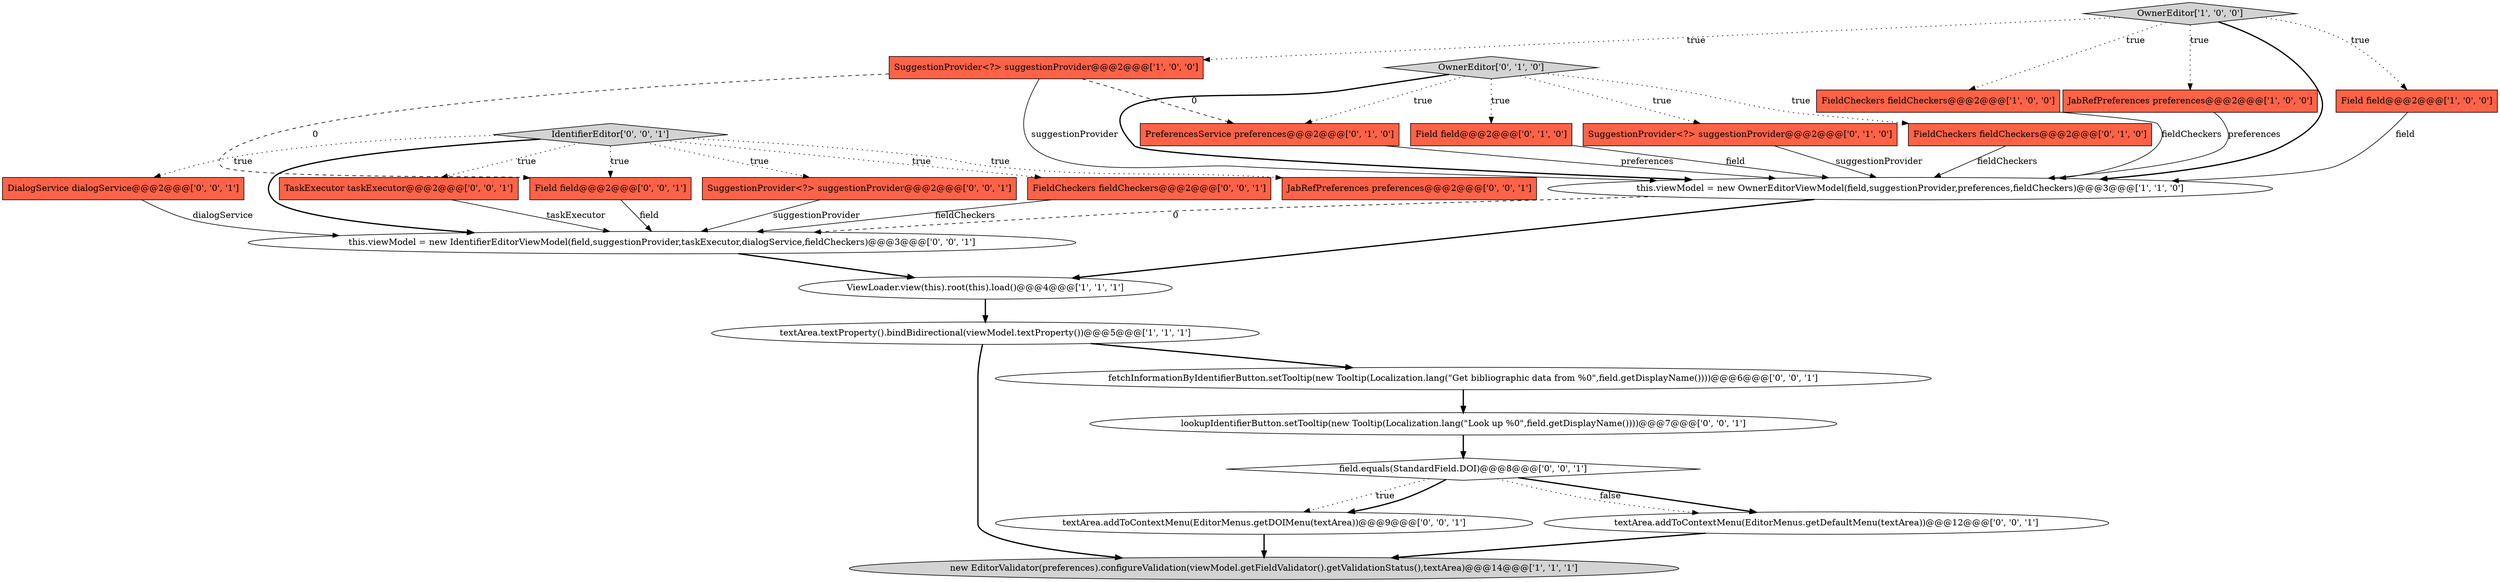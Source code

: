 digraph {
7 [style = filled, label = "textArea.textProperty().bindBidirectional(viewModel.textProperty())@@@5@@@['1', '1', '1']", fillcolor = white, shape = ellipse image = "AAA0AAABBB1BBB"];
13 [style = filled, label = "OwnerEditor['0', '1', '0']", fillcolor = lightgray, shape = diamond image = "AAA0AAABBB2BBB"];
25 [style = filled, label = "Field field@@@2@@@['0', '0', '1']", fillcolor = tomato, shape = box image = "AAA0AAABBB3BBB"];
20 [style = filled, label = "DialogService dialogService@@@2@@@['0', '0', '1']", fillcolor = tomato, shape = box image = "AAA0AAABBB3BBB"];
14 [style = filled, label = "lookupIdentifierButton.setTooltip(new Tooltip(Localization.lang(\"Look up %0\",field.getDisplayName())))@@@7@@@['0', '0', '1']", fillcolor = white, shape = ellipse image = "AAA0AAABBB3BBB"];
24 [style = filled, label = "textArea.addToContextMenu(EditorMenus.getDefaultMenu(textArea))@@@12@@@['0', '0', '1']", fillcolor = white, shape = ellipse image = "AAA0AAABBB3BBB"];
12 [style = filled, label = "PreferencesService preferences@@@2@@@['0', '1', '0']", fillcolor = tomato, shape = box image = "AAA1AAABBB2BBB"];
17 [style = filled, label = "field.equals(StandardField.DOI)@@@8@@@['0', '0', '1']", fillcolor = white, shape = diamond image = "AAA0AAABBB3BBB"];
10 [style = filled, label = "FieldCheckers fieldCheckers@@@2@@@['0', '1', '0']", fillcolor = tomato, shape = box image = "AAA0AAABBB2BBB"];
22 [style = filled, label = "IdentifierEditor['0', '0', '1']", fillcolor = lightgray, shape = diamond image = "AAA0AAABBB3BBB"];
21 [style = filled, label = "TaskExecutor taskExecutor@@@2@@@['0', '0', '1']", fillcolor = tomato, shape = box image = "AAA0AAABBB3BBB"];
5 [style = filled, label = "SuggestionProvider<?> suggestionProvider@@@2@@@['1', '0', '0']", fillcolor = tomato, shape = box image = "AAA1AAABBB1BBB"];
3 [style = filled, label = "FieldCheckers fieldCheckers@@@2@@@['1', '0', '0']", fillcolor = tomato, shape = box image = "AAA0AAABBB1BBB"];
18 [style = filled, label = "SuggestionProvider<?> suggestionProvider@@@2@@@['0', '0', '1']", fillcolor = tomato, shape = box image = "AAA0AAABBB3BBB"];
19 [style = filled, label = "this.viewModel = new IdentifierEditorViewModel(field,suggestionProvider,taskExecutor,dialogService,fieldCheckers)@@@3@@@['0', '0', '1']", fillcolor = white, shape = ellipse image = "AAA0AAABBB3BBB"];
16 [style = filled, label = "JabRefPreferences preferences@@@2@@@['0', '0', '1']", fillcolor = tomato, shape = box image = "AAA0AAABBB3BBB"];
9 [style = filled, label = "SuggestionProvider<?> suggestionProvider@@@2@@@['0', '1', '0']", fillcolor = tomato, shape = box image = "AAA0AAABBB2BBB"];
4 [style = filled, label = "new EditorValidator(preferences).configureValidation(viewModel.getFieldValidator().getValidationStatus(),textArea)@@@14@@@['1', '1', '1']", fillcolor = lightgray, shape = ellipse image = "AAA0AAABBB1BBB"];
8 [style = filled, label = "this.viewModel = new OwnerEditorViewModel(field,suggestionProvider,preferences,fieldCheckers)@@@3@@@['1', '1', '0']", fillcolor = white, shape = ellipse image = "AAA0AAABBB1BBB"];
23 [style = filled, label = "FieldCheckers fieldCheckers@@@2@@@['0', '0', '1']", fillcolor = tomato, shape = box image = "AAA0AAABBB3BBB"];
0 [style = filled, label = "JabRefPreferences preferences@@@2@@@['1', '0', '0']", fillcolor = tomato, shape = box image = "AAA0AAABBB1BBB"];
15 [style = filled, label = "fetchInformationByIdentifierButton.setTooltip(new Tooltip(Localization.lang(\"Get bibliographic data from %0\",field.getDisplayName())))@@@6@@@['0', '0', '1']", fillcolor = white, shape = ellipse image = "AAA0AAABBB3BBB"];
1 [style = filled, label = "OwnerEditor['1', '0', '0']", fillcolor = lightgray, shape = diamond image = "AAA0AAABBB1BBB"];
26 [style = filled, label = "textArea.addToContextMenu(EditorMenus.getDOIMenu(textArea))@@@9@@@['0', '0', '1']", fillcolor = white, shape = ellipse image = "AAA0AAABBB3BBB"];
2 [style = filled, label = "Field field@@@2@@@['1', '0', '0']", fillcolor = tomato, shape = box image = "AAA0AAABBB1BBB"];
11 [style = filled, label = "Field field@@@2@@@['0', '1', '0']", fillcolor = tomato, shape = box image = "AAA0AAABBB2BBB"];
6 [style = filled, label = "ViewLoader.view(this).root(this).load()@@@4@@@['1', '1', '1']", fillcolor = white, shape = ellipse image = "AAA0AAABBB1BBB"];
22->21 [style = dotted, label="true"];
20->19 [style = solid, label="dialogService"];
17->26 [style = dotted, label="true"];
8->19 [style = dashed, label="0"];
17->26 [style = bold, label=""];
5->8 [style = solid, label="suggestionProvider"];
9->8 [style = solid, label="suggestionProvider"];
1->8 [style = bold, label=""];
22->18 [style = dotted, label="true"];
5->12 [style = dashed, label="0"];
22->23 [style = dotted, label="true"];
15->14 [style = bold, label=""];
22->19 [style = bold, label=""];
23->19 [style = solid, label="fieldCheckers"];
13->12 [style = dotted, label="true"];
2->8 [style = solid, label="field"];
22->25 [style = dotted, label="true"];
11->8 [style = solid, label="field"];
0->8 [style = solid, label="preferences"];
14->17 [style = bold, label=""];
8->6 [style = bold, label=""];
5->25 [style = dashed, label="0"];
7->4 [style = bold, label=""];
19->6 [style = bold, label=""];
13->10 [style = dotted, label="true"];
26->4 [style = bold, label=""];
10->8 [style = solid, label="fieldCheckers"];
1->3 [style = dotted, label="true"];
12->8 [style = solid, label="preferences"];
17->24 [style = bold, label=""];
24->4 [style = bold, label=""];
22->20 [style = dotted, label="true"];
22->16 [style = dotted, label="true"];
18->19 [style = solid, label="suggestionProvider"];
7->15 [style = bold, label=""];
13->11 [style = dotted, label="true"];
21->19 [style = solid, label="taskExecutor"];
1->0 [style = dotted, label="true"];
13->8 [style = bold, label=""];
6->7 [style = bold, label=""];
1->2 [style = dotted, label="true"];
25->19 [style = solid, label="field"];
3->8 [style = solid, label="fieldCheckers"];
17->24 [style = dotted, label="false"];
1->5 [style = dotted, label="true"];
13->9 [style = dotted, label="true"];
}
